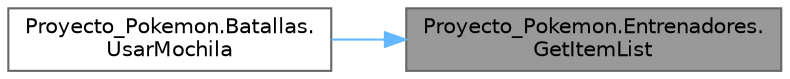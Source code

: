 digraph "Proyecto_Pokemon.Entrenadores.GetItemList"
{
 // INTERACTIVE_SVG=YES
 // LATEX_PDF_SIZE
  bgcolor="transparent";
  edge [fontname=Helvetica,fontsize=10,labelfontname=Helvetica,labelfontsize=10];
  node [fontname=Helvetica,fontsize=10,shape=box,height=0.2,width=0.4];
  rankdir="RL";
  Node1 [id="Node000001",label="Proyecto_Pokemon.Entrenadores.\lGetItemList",height=0.2,width=0.4,color="gray40", fillcolor="grey60", style="filled", fontcolor="black",tooltip="devuelve la lista completa de objetos en la mochila"];
  Node1 -> Node2 [id="edge1_Node000001_Node000002",dir="back",color="steelblue1",style="solid",tooltip=" "];
  Node2 [id="Node000002",label="Proyecto_Pokemon.Batallas.\lUsarMochila",height=0.2,width=0.4,color="grey40", fillcolor="white", style="filled",URL="$classProyecto__Pokemon_1_1Batallas.html#a94791924f0ac299d21644d6052c41364",tooltip="Método interno de usar mochila, uso de objetos presentes en mochila."];
}
